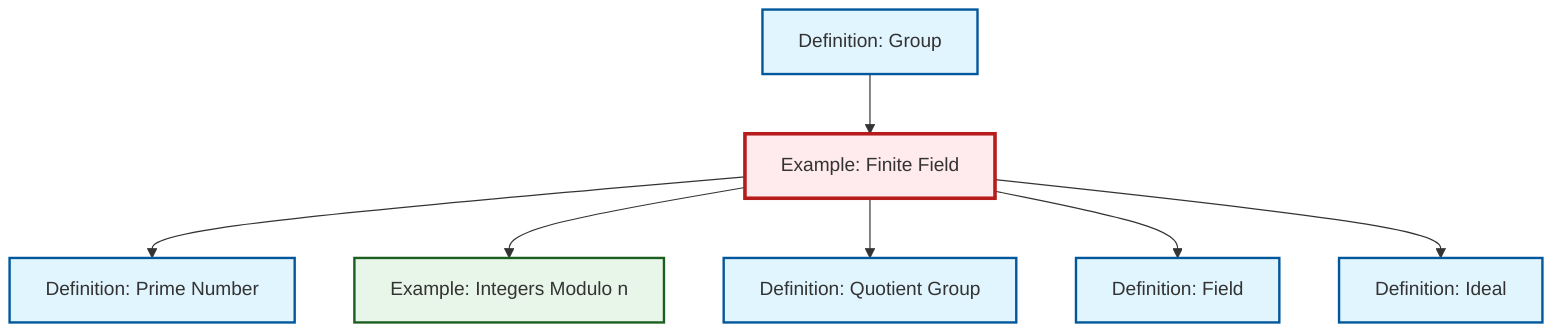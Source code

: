 graph TD
    classDef definition fill:#e1f5fe,stroke:#01579b,stroke-width:2px
    classDef theorem fill:#f3e5f5,stroke:#4a148c,stroke-width:2px
    classDef axiom fill:#fff3e0,stroke:#e65100,stroke-width:2px
    classDef example fill:#e8f5e9,stroke:#1b5e20,stroke-width:2px
    classDef current fill:#ffebee,stroke:#b71c1c,stroke-width:3px
    ex-finite-field["Example: Finite Field"]:::example
    def-ideal["Definition: Ideal"]:::definition
    def-quotient-group["Definition: Quotient Group"]:::definition
    def-field["Definition: Field"]:::definition
    def-group["Definition: Group"]:::definition
    ex-quotient-integers-mod-n["Example: Integers Modulo n"]:::example
    def-prime["Definition: Prime Number"]:::definition
    ex-finite-field --> def-prime
    ex-finite-field --> ex-quotient-integers-mod-n
    def-group --> ex-finite-field
    ex-finite-field --> def-quotient-group
    ex-finite-field --> def-field
    ex-finite-field --> def-ideal
    class ex-finite-field current